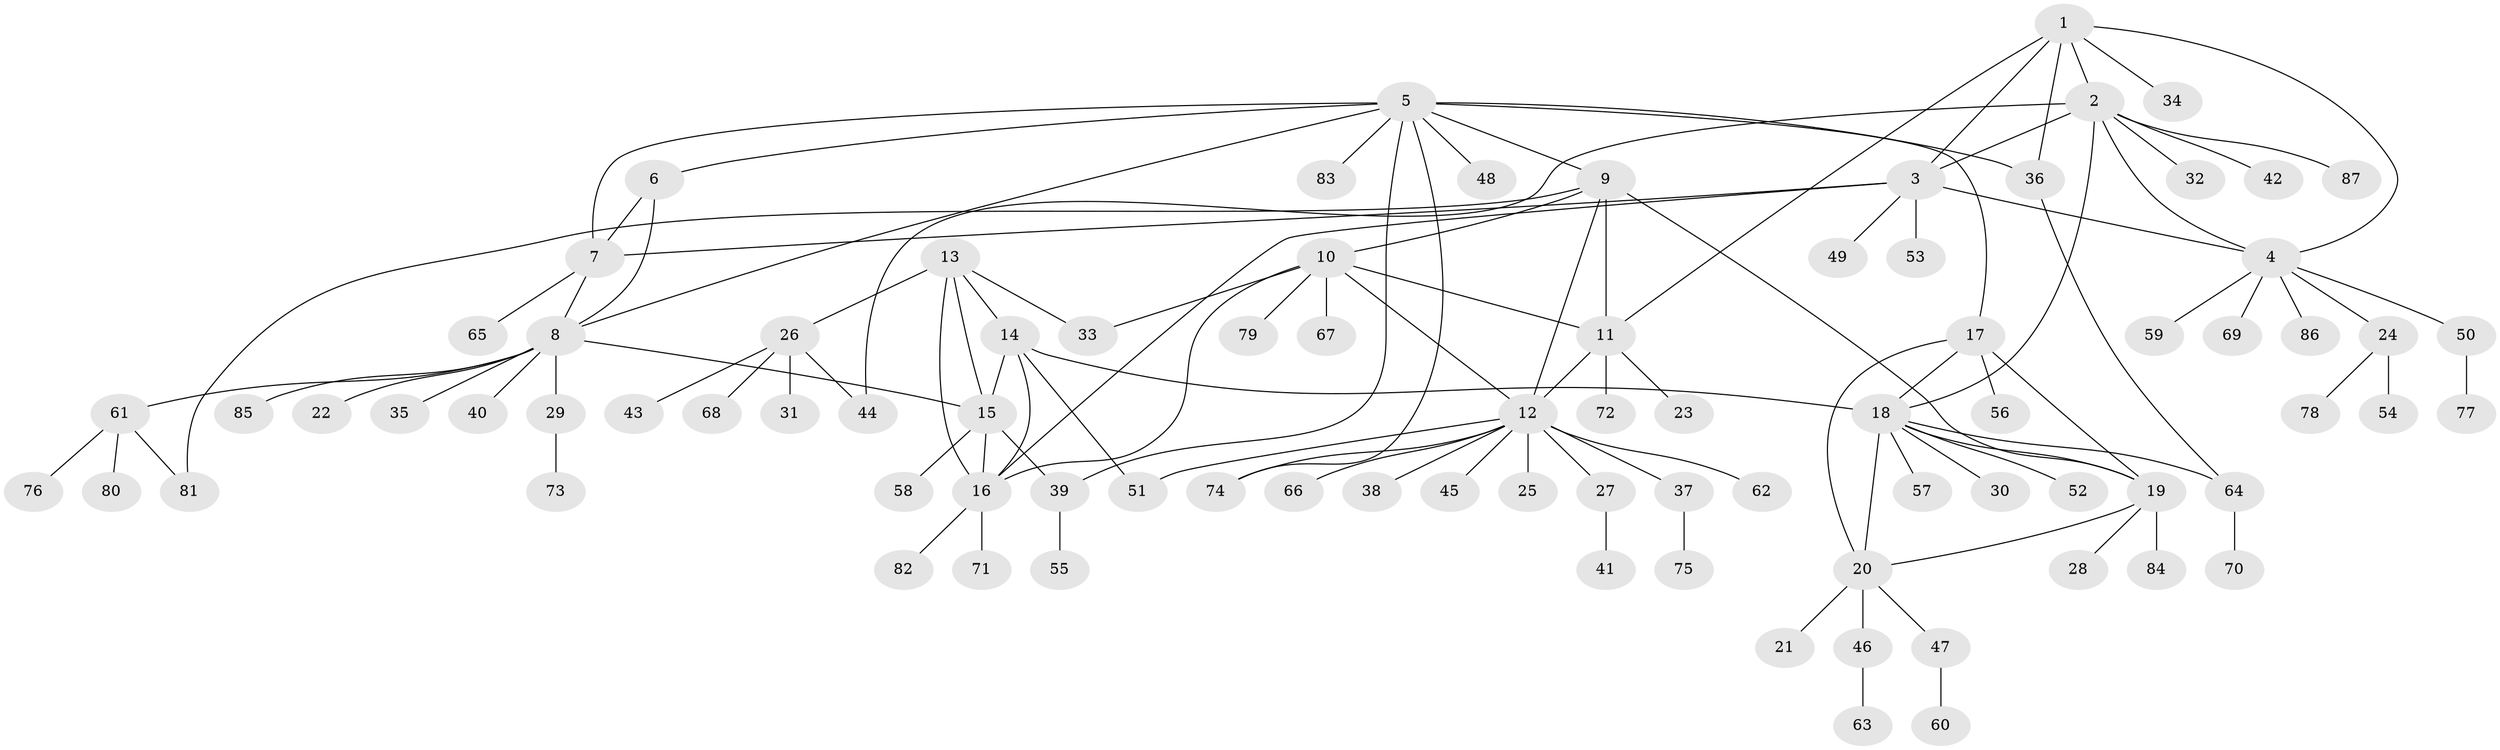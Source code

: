 // coarse degree distribution, {4: 0.0625, 6: 0.046875, 11: 0.03125, 10: 0.015625, 8: 0.03125, 5: 0.046875, 7: 0.03125, 1: 0.609375, 2: 0.09375, 3: 0.03125}
// Generated by graph-tools (version 1.1) at 2025/52/02/27/25 19:52:18]
// undirected, 87 vertices, 115 edges
graph export_dot {
graph [start="1"]
  node [color=gray90,style=filled];
  1;
  2;
  3;
  4;
  5;
  6;
  7;
  8;
  9;
  10;
  11;
  12;
  13;
  14;
  15;
  16;
  17;
  18;
  19;
  20;
  21;
  22;
  23;
  24;
  25;
  26;
  27;
  28;
  29;
  30;
  31;
  32;
  33;
  34;
  35;
  36;
  37;
  38;
  39;
  40;
  41;
  42;
  43;
  44;
  45;
  46;
  47;
  48;
  49;
  50;
  51;
  52;
  53;
  54;
  55;
  56;
  57;
  58;
  59;
  60;
  61;
  62;
  63;
  64;
  65;
  66;
  67;
  68;
  69;
  70;
  71;
  72;
  73;
  74;
  75;
  76;
  77;
  78;
  79;
  80;
  81;
  82;
  83;
  84;
  85;
  86;
  87;
  1 -- 2;
  1 -- 3;
  1 -- 4;
  1 -- 11;
  1 -- 34;
  1 -- 36;
  2 -- 3;
  2 -- 4;
  2 -- 18;
  2 -- 32;
  2 -- 42;
  2 -- 44;
  2 -- 87;
  3 -- 4;
  3 -- 7;
  3 -- 16;
  3 -- 49;
  3 -- 53;
  4 -- 24;
  4 -- 50;
  4 -- 59;
  4 -- 69;
  4 -- 86;
  5 -- 6;
  5 -- 7;
  5 -- 8;
  5 -- 9;
  5 -- 17;
  5 -- 36;
  5 -- 39;
  5 -- 48;
  5 -- 74;
  5 -- 83;
  6 -- 7;
  6 -- 8;
  7 -- 8;
  7 -- 65;
  8 -- 15;
  8 -- 22;
  8 -- 29;
  8 -- 35;
  8 -- 40;
  8 -- 61;
  8 -- 85;
  9 -- 10;
  9 -- 11;
  9 -- 12;
  9 -- 19;
  9 -- 81;
  10 -- 11;
  10 -- 12;
  10 -- 16;
  10 -- 33;
  10 -- 67;
  10 -- 79;
  11 -- 12;
  11 -- 23;
  11 -- 72;
  12 -- 25;
  12 -- 27;
  12 -- 37;
  12 -- 38;
  12 -- 45;
  12 -- 51;
  12 -- 62;
  12 -- 66;
  12 -- 74;
  13 -- 14;
  13 -- 15;
  13 -- 16;
  13 -- 26;
  13 -- 33;
  14 -- 15;
  14 -- 16;
  14 -- 18;
  14 -- 51;
  15 -- 16;
  15 -- 39;
  15 -- 58;
  16 -- 71;
  16 -- 82;
  17 -- 18;
  17 -- 19;
  17 -- 20;
  17 -- 56;
  18 -- 19;
  18 -- 20;
  18 -- 30;
  18 -- 52;
  18 -- 57;
  18 -- 64;
  19 -- 20;
  19 -- 28;
  19 -- 84;
  20 -- 21;
  20 -- 46;
  20 -- 47;
  24 -- 54;
  24 -- 78;
  26 -- 31;
  26 -- 43;
  26 -- 44;
  26 -- 68;
  27 -- 41;
  29 -- 73;
  36 -- 64;
  37 -- 75;
  39 -- 55;
  46 -- 63;
  47 -- 60;
  50 -- 77;
  61 -- 76;
  61 -- 80;
  61 -- 81;
  64 -- 70;
}
